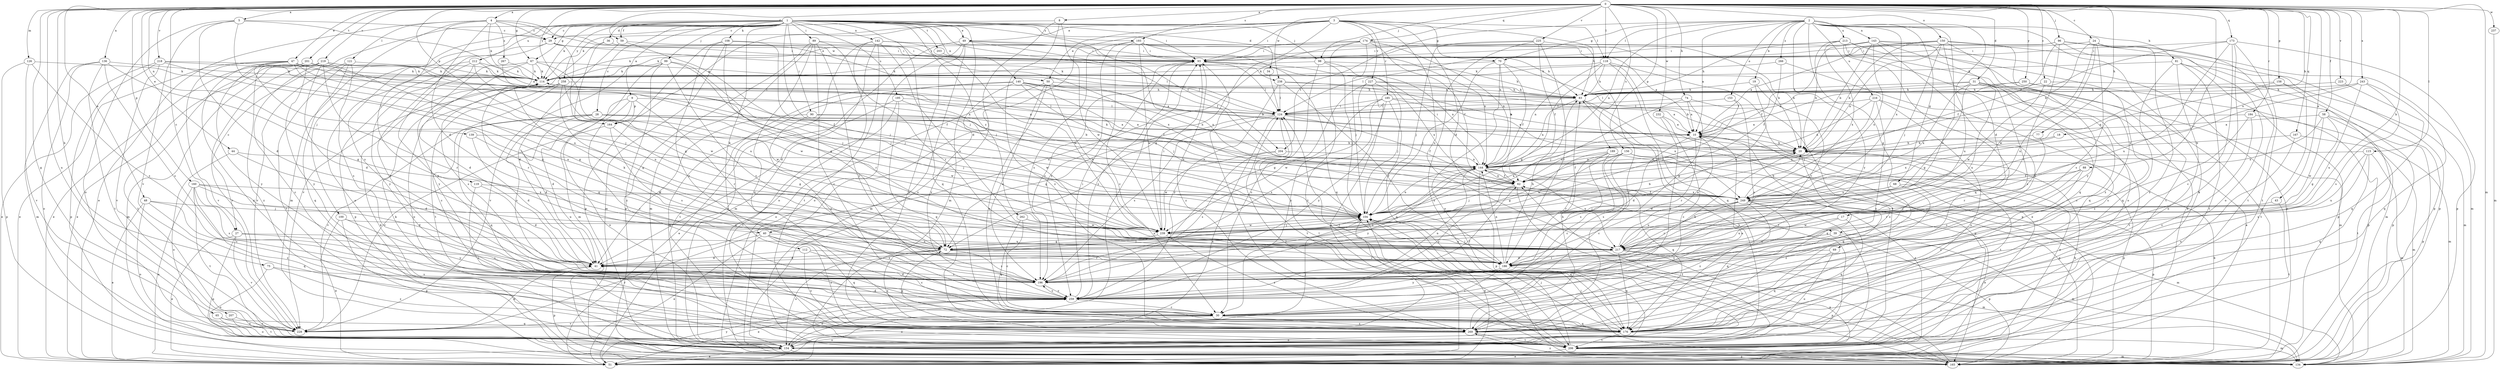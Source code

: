 strict digraph  {
0;
1;
2;
3;
4;
5;
8;
9;
10;
17;
18;
19;
20;
22;
24;
27;
28;
29;
30;
31;
34;
36;
39;
40;
41;
43;
44;
47;
48;
49;
50;
51;
58;
59;
62;
65;
67;
68;
69;
70;
72;
74;
75;
77;
81;
83;
88;
89;
90;
93;
96;
98;
99;
100;
104;
108;
112;
114;
115;
118;
119;
121;
124;
126;
134;
136;
139;
140;
142;
143;
144;
150;
153;
154;
156;
158;
160;
164;
165;
167;
173;
174;
176;
184;
185;
186;
189;
193;
195;
196;
201;
203;
204;
206;
207;
212;
213;
216;
217;
218;
219;
223;
225;
227;
228;
232;
237;
238;
239;
243;
249;
250;
258;
259;
262;
266;
267;
269;
0 -> 4  [label=a];
0 -> 5  [label=a];
0 -> 8  [label=a];
0 -> 17  [label=b];
0 -> 18  [label=b];
0 -> 22  [label=c];
0 -> 24  [label=c];
0 -> 27  [label=c];
0 -> 31  [label=d];
0 -> 43  [label=e];
0 -> 44  [label=e];
0 -> 47  [label=e];
0 -> 48  [label=e];
0 -> 58  [label=f];
0 -> 59  [label=f];
0 -> 65  [label=g];
0 -> 67  [label=g];
0 -> 74  [label=h];
0 -> 75  [label=h];
0 -> 77  [label=h];
0 -> 88  [label=i];
0 -> 96  [label=j];
0 -> 98  [label=j];
0 -> 115  [label=l];
0 -> 118  [label=l];
0 -> 126  [label=m];
0 -> 134  [label=m];
0 -> 136  [label=n];
0 -> 139  [label=n];
0 -> 150  [label=o];
0 -> 156  [label=p];
0 -> 158  [label=p];
0 -> 160  [label=p];
0 -> 164  [label=p];
0 -> 167  [label=q];
0 -> 173  [label=q];
0 -> 174  [label=q];
0 -> 184  [label=r];
0 -> 189  [label=s];
0 -> 193  [label=s];
0 -> 201  [label=t];
0 -> 207  [label=u];
0 -> 218  [label=v];
0 -> 219  [label=v];
0 -> 223  [label=v];
0 -> 225  [label=v];
0 -> 232  [label=w];
0 -> 237  [label=w];
0 -> 238  [label=w];
0 -> 243  [label=x];
0 -> 249  [label=x];
0 -> 250  [label=y];
0 -> 258  [label=y];
1 -> 9  [label=a];
1 -> 27  [label=c];
1 -> 28  [label=c];
1 -> 29  [label=c];
1 -> 34  [label=d];
1 -> 36  [label=d];
1 -> 49  [label=e];
1 -> 59  [label=f];
1 -> 62  [label=f];
1 -> 67  [label=g];
1 -> 89  [label=i];
1 -> 90  [label=i];
1 -> 93  [label=i];
1 -> 98  [label=j];
1 -> 99  [label=j];
1 -> 100  [label=j];
1 -> 104  [label=j];
1 -> 108  [label=k];
1 -> 112  [label=k];
1 -> 114  [label=k];
1 -> 134  [label=m];
1 -> 140  [label=n];
1 -> 142  [label=n];
1 -> 176  [label=q];
1 -> 193  [label=s];
1 -> 195  [label=s];
1 -> 196  [label=s];
1 -> 203  [label=t];
1 -> 204  [label=t];
1 -> 212  [label=u];
1 -> 258  [label=y];
1 -> 262  [label=z];
2 -> 10  [label=a];
2 -> 19  [label=b];
2 -> 39  [label=d];
2 -> 68  [label=g];
2 -> 69  [label=g];
2 -> 70  [label=g];
2 -> 81  [label=h];
2 -> 118  [label=l];
2 -> 143  [label=n];
2 -> 144  [label=n];
2 -> 153  [label=o];
2 -> 204  [label=t];
2 -> 206  [label=t];
2 -> 213  [label=u];
2 -> 216  [label=u];
2 -> 217  [label=u];
2 -> 249  [label=x];
2 -> 259  [label=y];
2 -> 266  [label=z];
3 -> 39  [label=d];
3 -> 40  [label=d];
3 -> 49  [label=e];
3 -> 50  [label=e];
3 -> 70  [label=g];
3 -> 72  [label=g];
3 -> 83  [label=h];
3 -> 93  [label=i];
3 -> 114  [label=k];
3 -> 118  [label=l];
3 -> 164  [label=p];
3 -> 185  [label=r];
3 -> 217  [label=u];
3 -> 227  [label=v];
4 -> 29  [label=c];
4 -> 40  [label=d];
4 -> 50  [label=e];
4 -> 51  [label=e];
4 -> 114  [label=k];
4 -> 119  [label=l];
4 -> 121  [label=l];
4 -> 134  [label=m];
4 -> 238  [label=w];
4 -> 267  [label=z];
5 -> 10  [label=a];
5 -> 29  [label=c];
5 -> 41  [label=d];
5 -> 154  [label=o];
5 -> 217  [label=u];
5 -> 228  [label=v];
8 -> 29  [label=c];
8 -> 154  [label=o];
8 -> 239  [label=w];
8 -> 269  [label=z];
9 -> 30  [label=c];
9 -> 41  [label=d];
9 -> 124  [label=l];
9 -> 154  [label=o];
9 -> 164  [label=p];
9 -> 186  [label=r];
10 -> 20  [label=b];
10 -> 41  [label=d];
10 -> 51  [label=e];
10 -> 176  [label=q];
10 -> 186  [label=r];
17 -> 176  [label=q];
17 -> 217  [label=u];
17 -> 239  [label=w];
18 -> 20  [label=b];
18 -> 249  [label=x];
19 -> 83  [label=h];
19 -> 186  [label=r];
19 -> 239  [label=w];
20 -> 144  [label=n];
20 -> 176  [label=q];
20 -> 206  [label=t];
22 -> 83  [label=h];
22 -> 165  [label=p];
22 -> 239  [label=w];
24 -> 20  [label=b];
24 -> 93  [label=i];
24 -> 196  [label=s];
24 -> 206  [label=t];
24 -> 217  [label=u];
24 -> 239  [label=w];
24 -> 269  [label=z];
27 -> 51  [label=e];
27 -> 165  [label=p];
27 -> 196  [label=s];
27 -> 217  [label=u];
27 -> 228  [label=v];
28 -> 10  [label=a];
28 -> 20  [label=b];
28 -> 41  [label=d];
28 -> 104  [label=j];
28 -> 176  [label=q];
28 -> 196  [label=s];
28 -> 228  [label=v];
28 -> 239  [label=w];
29 -> 93  [label=i];
29 -> 124  [label=l];
29 -> 154  [label=o];
29 -> 217  [label=u];
29 -> 259  [label=y];
30 -> 41  [label=d];
30 -> 154  [label=o];
30 -> 176  [label=q];
30 -> 228  [label=v];
30 -> 269  [label=z];
31 -> 30  [label=c];
31 -> 51  [label=e];
31 -> 72  [label=g];
31 -> 83  [label=h];
31 -> 124  [label=l];
31 -> 134  [label=m];
31 -> 196  [label=s];
31 -> 217  [label=u];
31 -> 249  [label=x];
34 -> 124  [label=l];
36 -> 72  [label=g];
36 -> 93  [label=i];
36 -> 228  [label=v];
39 -> 134  [label=m];
39 -> 165  [label=p];
39 -> 196  [label=s];
39 -> 217  [label=u];
40 -> 51  [label=e];
40 -> 176  [label=q];
40 -> 196  [label=s];
40 -> 217  [label=u];
40 -> 228  [label=v];
40 -> 269  [label=z];
41 -> 104  [label=j];
41 -> 165  [label=p];
41 -> 196  [label=s];
43 -> 104  [label=j];
43 -> 206  [label=t];
44 -> 41  [label=d];
44 -> 144  [label=n];
44 -> 154  [label=o];
47 -> 51  [label=e];
47 -> 62  [label=f];
47 -> 72  [label=g];
47 -> 104  [label=j];
47 -> 114  [label=k];
47 -> 144  [label=n];
47 -> 176  [label=q];
47 -> 217  [label=u];
47 -> 228  [label=v];
47 -> 259  [label=y];
48 -> 51  [label=e];
48 -> 104  [label=j];
48 -> 154  [label=o];
48 -> 176  [label=q];
48 -> 196  [label=s];
49 -> 10  [label=a];
49 -> 41  [label=d];
49 -> 93  [label=i];
49 -> 134  [label=m];
49 -> 154  [label=o];
49 -> 249  [label=x];
49 -> 269  [label=z];
50 -> 20  [label=b];
50 -> 83  [label=h];
50 -> 154  [label=o];
50 -> 176  [label=q];
50 -> 196  [label=s];
50 -> 239  [label=w];
51 -> 20  [label=b];
51 -> 124  [label=l];
51 -> 259  [label=y];
58 -> 10  [label=a];
58 -> 72  [label=g];
58 -> 165  [label=p];
58 -> 206  [label=t];
58 -> 239  [label=w];
58 -> 249  [label=x];
59 -> 41  [label=d];
59 -> 93  [label=i];
59 -> 104  [label=j];
62 -> 104  [label=j];
62 -> 144  [label=n];
62 -> 206  [label=t];
62 -> 249  [label=x];
62 -> 259  [label=y];
65 -> 154  [label=o];
65 -> 176  [label=q];
65 -> 228  [label=v];
67 -> 41  [label=d];
67 -> 114  [label=k];
67 -> 124  [label=l];
67 -> 186  [label=r];
67 -> 239  [label=w];
67 -> 259  [label=y];
68 -> 165  [label=p];
68 -> 239  [label=w];
68 -> 249  [label=x];
68 -> 269  [label=z];
69 -> 41  [label=d];
69 -> 154  [label=o];
69 -> 176  [label=q];
70 -> 62  [label=f];
70 -> 104  [label=j];
70 -> 114  [label=k];
70 -> 144  [label=n];
70 -> 154  [label=o];
70 -> 165  [label=p];
72 -> 41  [label=d];
72 -> 114  [label=k];
72 -> 154  [label=o];
72 -> 186  [label=r];
72 -> 196  [label=s];
72 -> 269  [label=z];
74 -> 10  [label=a];
74 -> 72  [label=g];
74 -> 104  [label=j];
74 -> 124  [label=l];
74 -> 269  [label=z];
75 -> 154  [label=o];
75 -> 196  [label=s];
75 -> 269  [label=z];
77 -> 20  [label=b];
77 -> 186  [label=r];
81 -> 114  [label=k];
81 -> 134  [label=m];
81 -> 154  [label=o];
81 -> 165  [label=p];
81 -> 176  [label=q];
81 -> 206  [label=t];
83 -> 124  [label=l];
83 -> 144  [label=n];
83 -> 165  [label=p];
83 -> 206  [label=t];
88 -> 62  [label=f];
88 -> 186  [label=r];
88 -> 196  [label=s];
88 -> 269  [label=z];
89 -> 30  [label=c];
89 -> 93  [label=i];
89 -> 134  [label=m];
89 -> 165  [label=p];
89 -> 176  [label=q];
89 -> 186  [label=r];
89 -> 259  [label=y];
90 -> 10  [label=a];
90 -> 41  [label=d];
90 -> 249  [label=x];
90 -> 259  [label=y];
93 -> 114  [label=k];
93 -> 124  [label=l];
93 -> 144  [label=n];
93 -> 196  [label=s];
93 -> 259  [label=y];
93 -> 269  [label=z];
96 -> 62  [label=f];
96 -> 93  [label=i];
96 -> 124  [label=l];
96 -> 134  [label=m];
96 -> 154  [label=o];
96 -> 165  [label=p];
96 -> 186  [label=r];
98 -> 30  [label=c];
98 -> 83  [label=h];
98 -> 104  [label=j];
98 -> 114  [label=k];
98 -> 249  [label=x];
99 -> 104  [label=j];
99 -> 114  [label=k];
99 -> 134  [label=m];
99 -> 186  [label=r];
99 -> 196  [label=s];
99 -> 228  [label=v];
99 -> 269  [label=z];
100 -> 51  [label=e];
100 -> 165  [label=p];
100 -> 239  [label=w];
100 -> 259  [label=y];
104 -> 10  [label=a];
104 -> 20  [label=b];
104 -> 51  [label=e];
104 -> 144  [label=n];
104 -> 176  [label=q];
104 -> 239  [label=w];
108 -> 72  [label=g];
108 -> 93  [label=i];
108 -> 104  [label=j];
108 -> 134  [label=m];
108 -> 165  [label=p];
108 -> 259  [label=y];
112 -> 30  [label=c];
112 -> 41  [label=d];
112 -> 186  [label=r];
112 -> 269  [label=z];
114 -> 83  [label=h];
114 -> 196  [label=s];
115 -> 134  [label=m];
115 -> 144  [label=n];
115 -> 176  [label=q];
115 -> 196  [label=s];
115 -> 217  [label=u];
118 -> 51  [label=e];
118 -> 72  [label=g];
118 -> 83  [label=h];
118 -> 114  [label=k];
118 -> 144  [label=n];
118 -> 176  [label=q];
118 -> 206  [label=t];
119 -> 41  [label=d];
119 -> 249  [label=x];
119 -> 269  [label=z];
121 -> 114  [label=k];
121 -> 176  [label=q];
121 -> 196  [label=s];
121 -> 206  [label=t];
121 -> 228  [label=v];
124 -> 10  [label=a];
124 -> 51  [label=e];
124 -> 62  [label=f];
124 -> 72  [label=g];
124 -> 196  [label=s];
124 -> 206  [label=t];
126 -> 114  [label=k];
126 -> 165  [label=p];
126 -> 196  [label=s];
126 -> 228  [label=v];
134 -> 104  [label=j];
136 -> 72  [label=g];
136 -> 114  [label=k];
136 -> 134  [label=m];
136 -> 154  [label=o];
136 -> 196  [label=s];
136 -> 206  [label=t];
139 -> 20  [label=b];
139 -> 41  [label=d];
139 -> 72  [label=g];
140 -> 10  [label=a];
140 -> 62  [label=f];
140 -> 83  [label=h];
140 -> 104  [label=j];
140 -> 134  [label=m];
140 -> 144  [label=n];
140 -> 206  [label=t];
140 -> 259  [label=y];
142 -> 51  [label=e];
142 -> 83  [label=h];
142 -> 93  [label=i];
142 -> 134  [label=m];
142 -> 154  [label=o];
142 -> 206  [label=t];
142 -> 217  [label=u];
142 -> 249  [label=x];
143 -> 20  [label=b];
143 -> 62  [label=f];
143 -> 83  [label=h];
143 -> 93  [label=i];
143 -> 165  [label=p];
143 -> 176  [label=q];
143 -> 206  [label=t];
143 -> 249  [label=x];
143 -> 259  [label=y];
144 -> 62  [label=f];
144 -> 93  [label=i];
144 -> 114  [label=k];
144 -> 165  [label=p];
144 -> 176  [label=q];
144 -> 196  [label=s];
144 -> 217  [label=u];
144 -> 259  [label=y];
150 -> 10  [label=a];
150 -> 20  [label=b];
150 -> 93  [label=i];
150 -> 104  [label=j];
150 -> 144  [label=n];
150 -> 165  [label=p];
150 -> 217  [label=u];
150 -> 259  [label=y];
150 -> 269  [label=z];
153 -> 104  [label=j];
153 -> 124  [label=l];
153 -> 196  [label=s];
154 -> 51  [label=e];
154 -> 83  [label=h];
154 -> 93  [label=i];
154 -> 165  [label=p];
156 -> 30  [label=c];
156 -> 51  [label=e];
156 -> 62  [label=f];
156 -> 144  [label=n];
156 -> 165  [label=p];
156 -> 196  [label=s];
156 -> 239  [label=w];
158 -> 83  [label=h];
158 -> 134  [label=m];
158 -> 144  [label=n];
158 -> 206  [label=t];
160 -> 41  [label=d];
160 -> 51  [label=e];
160 -> 196  [label=s];
160 -> 206  [label=t];
160 -> 217  [label=u];
160 -> 249  [label=x];
160 -> 269  [label=z];
164 -> 72  [label=g];
164 -> 196  [label=s];
164 -> 228  [label=v];
165 -> 20  [label=b];
165 -> 62  [label=f];
165 -> 104  [label=j];
165 -> 114  [label=k];
165 -> 269  [label=z];
167 -> 20  [label=b];
167 -> 134  [label=m];
167 -> 154  [label=o];
173 -> 10  [label=a];
173 -> 30  [label=c];
173 -> 93  [label=i];
173 -> 165  [label=p];
173 -> 206  [label=t];
173 -> 217  [label=u];
173 -> 269  [label=z];
174 -> 20  [label=b];
174 -> 41  [label=d];
174 -> 62  [label=f];
174 -> 93  [label=i];
174 -> 104  [label=j];
174 -> 114  [label=k];
174 -> 144  [label=n];
174 -> 206  [label=t];
176 -> 72  [label=g];
176 -> 124  [label=l];
176 -> 134  [label=m];
176 -> 154  [label=o];
176 -> 206  [label=t];
184 -> 10  [label=a];
184 -> 134  [label=m];
184 -> 196  [label=s];
184 -> 269  [label=z];
185 -> 10  [label=a];
185 -> 124  [label=l];
185 -> 176  [label=q];
185 -> 196  [label=s];
185 -> 239  [label=w];
185 -> 249  [label=x];
185 -> 259  [label=y];
186 -> 30  [label=c];
186 -> 83  [label=h];
186 -> 104  [label=j];
186 -> 144  [label=n];
186 -> 165  [label=p];
186 -> 259  [label=y];
189 -> 30  [label=c];
189 -> 72  [label=g];
189 -> 144  [label=n];
189 -> 165  [label=p];
189 -> 186  [label=r];
189 -> 196  [label=s];
193 -> 20  [label=b];
193 -> 30  [label=c];
193 -> 93  [label=i];
193 -> 144  [label=n];
193 -> 176  [label=q];
193 -> 196  [label=s];
193 -> 239  [label=w];
193 -> 259  [label=y];
195 -> 51  [label=e];
195 -> 124  [label=l];
195 -> 176  [label=q];
195 -> 206  [label=t];
195 -> 239  [label=w];
196 -> 20  [label=b];
196 -> 41  [label=d];
196 -> 259  [label=y];
201 -> 51  [label=e];
201 -> 104  [label=j];
201 -> 114  [label=k];
201 -> 206  [label=t];
201 -> 259  [label=y];
201 -> 269  [label=z];
203 -> 239  [label=w];
204 -> 144  [label=n];
204 -> 196  [label=s];
204 -> 239  [label=w];
206 -> 51  [label=e];
206 -> 93  [label=i];
206 -> 104  [label=j];
206 -> 114  [label=k];
206 -> 124  [label=l];
206 -> 134  [label=m];
207 -> 206  [label=t];
207 -> 228  [label=v];
212 -> 114  [label=k];
212 -> 144  [label=n];
212 -> 165  [label=p];
212 -> 196  [label=s];
212 -> 239  [label=w];
212 -> 259  [label=y];
213 -> 20  [label=b];
213 -> 51  [label=e];
213 -> 93  [label=i];
213 -> 114  [label=k];
213 -> 154  [label=o];
213 -> 165  [label=p];
213 -> 176  [label=q];
213 -> 249  [label=x];
216 -> 30  [label=c];
216 -> 104  [label=j];
216 -> 124  [label=l];
216 -> 144  [label=n];
216 -> 154  [label=o];
216 -> 206  [label=t];
217 -> 10  [label=a];
217 -> 51  [label=e];
217 -> 134  [label=m];
217 -> 176  [label=q];
217 -> 186  [label=r];
218 -> 51  [label=e];
218 -> 114  [label=k];
218 -> 124  [label=l];
218 -> 165  [label=p];
218 -> 217  [label=u];
218 -> 228  [label=v];
219 -> 30  [label=c];
219 -> 41  [label=d];
219 -> 51  [label=e];
219 -> 62  [label=f];
219 -> 72  [label=g];
219 -> 114  [label=k];
219 -> 134  [label=m];
219 -> 186  [label=r];
219 -> 228  [label=v];
223 -> 83  [label=h];
223 -> 176  [label=q];
225 -> 62  [label=f];
225 -> 93  [label=i];
225 -> 104  [label=j];
225 -> 154  [label=o];
225 -> 186  [label=r];
225 -> 269  [label=z];
227 -> 20  [label=b];
227 -> 30  [label=c];
227 -> 51  [label=e];
227 -> 72  [label=g];
227 -> 83  [label=h];
227 -> 104  [label=j];
228 -> 41  [label=d];
228 -> 104  [label=j];
232 -> 10  [label=a];
232 -> 30  [label=c];
232 -> 259  [label=y];
237 -> 134  [label=m];
238 -> 20  [label=b];
238 -> 83  [label=h];
238 -> 124  [label=l];
238 -> 186  [label=r];
238 -> 259  [label=y];
239 -> 72  [label=g];
239 -> 93  [label=i];
239 -> 104  [label=j];
239 -> 217  [label=u];
239 -> 269  [label=z];
243 -> 83  [label=h];
243 -> 176  [label=q];
243 -> 196  [label=s];
243 -> 217  [label=u];
243 -> 249  [label=x];
249 -> 20  [label=b];
249 -> 51  [label=e];
249 -> 62  [label=f];
249 -> 104  [label=j];
249 -> 134  [label=m];
249 -> 176  [label=q];
249 -> 186  [label=r];
249 -> 206  [label=t];
249 -> 217  [label=u];
249 -> 269  [label=z];
250 -> 10  [label=a];
250 -> 83  [label=h];
250 -> 165  [label=p];
250 -> 269  [label=z];
258 -> 30  [label=c];
258 -> 72  [label=g];
258 -> 83  [label=h];
258 -> 154  [label=o];
258 -> 206  [label=t];
258 -> 239  [label=w];
259 -> 30  [label=c];
259 -> 51  [label=e];
259 -> 62  [label=f];
259 -> 93  [label=i];
259 -> 144  [label=n];
259 -> 154  [label=o];
259 -> 196  [label=s];
262 -> 30  [label=c];
262 -> 176  [label=q];
262 -> 217  [label=u];
262 -> 239  [label=w];
266 -> 62  [label=f];
266 -> 114  [label=k];
266 -> 176  [label=q];
267 -> 104  [label=j];
267 -> 114  [label=k];
269 -> 10  [label=a];
269 -> 83  [label=h];
269 -> 154  [label=o];
269 -> 206  [label=t];
}

